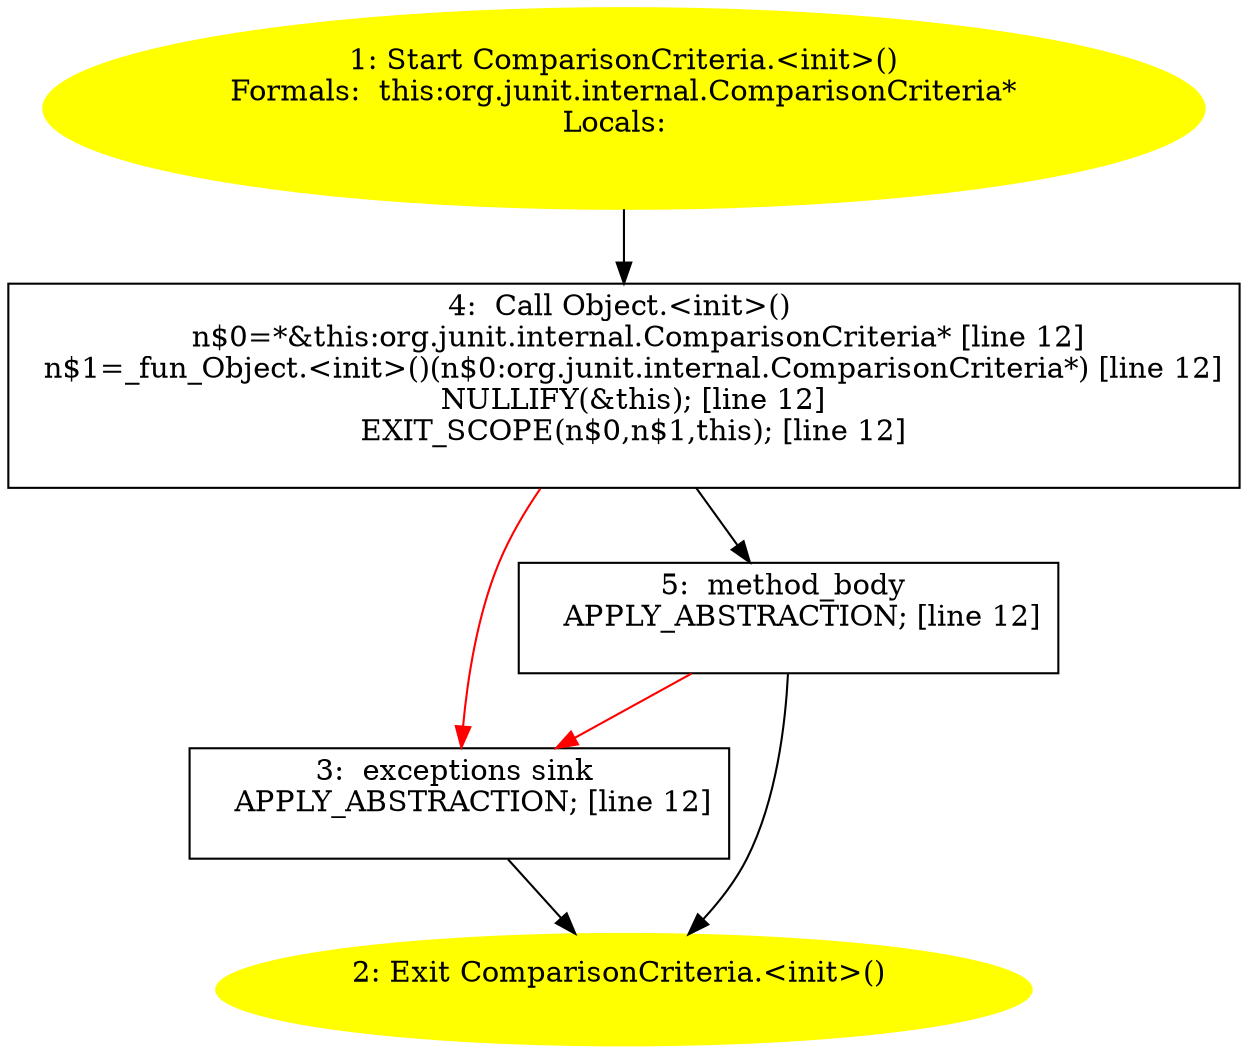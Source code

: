 /* @generated */
digraph cfg {
"org.junit.internal.ComparisonCriteria.<init>().293402fa5ff6444509f1780d4e4e1390_1" [label="1: Start ComparisonCriteria.<init>()\nFormals:  this:org.junit.internal.ComparisonCriteria*\nLocals:  \n  " color=yellow style=filled]
	

	 "org.junit.internal.ComparisonCriteria.<init>().293402fa5ff6444509f1780d4e4e1390_1" -> "org.junit.internal.ComparisonCriteria.<init>().293402fa5ff6444509f1780d4e4e1390_4" ;
"org.junit.internal.ComparisonCriteria.<init>().293402fa5ff6444509f1780d4e4e1390_2" [label="2: Exit ComparisonCriteria.<init>() \n  " color=yellow style=filled]
	

"org.junit.internal.ComparisonCriteria.<init>().293402fa5ff6444509f1780d4e4e1390_3" [label="3:  exceptions sink \n   APPLY_ABSTRACTION; [line 12]\n " shape="box"]
	

	 "org.junit.internal.ComparisonCriteria.<init>().293402fa5ff6444509f1780d4e4e1390_3" -> "org.junit.internal.ComparisonCriteria.<init>().293402fa5ff6444509f1780d4e4e1390_2" ;
"org.junit.internal.ComparisonCriteria.<init>().293402fa5ff6444509f1780d4e4e1390_4" [label="4:  Call Object.<init>() \n   n$0=*&this:org.junit.internal.ComparisonCriteria* [line 12]\n  n$1=_fun_Object.<init>()(n$0:org.junit.internal.ComparisonCriteria*) [line 12]\n  NULLIFY(&this); [line 12]\n  EXIT_SCOPE(n$0,n$1,this); [line 12]\n " shape="box"]
	

	 "org.junit.internal.ComparisonCriteria.<init>().293402fa5ff6444509f1780d4e4e1390_4" -> "org.junit.internal.ComparisonCriteria.<init>().293402fa5ff6444509f1780d4e4e1390_5" ;
	 "org.junit.internal.ComparisonCriteria.<init>().293402fa5ff6444509f1780d4e4e1390_4" -> "org.junit.internal.ComparisonCriteria.<init>().293402fa5ff6444509f1780d4e4e1390_3" [color="red" ];
"org.junit.internal.ComparisonCriteria.<init>().293402fa5ff6444509f1780d4e4e1390_5" [label="5:  method_body \n   APPLY_ABSTRACTION; [line 12]\n " shape="box"]
	

	 "org.junit.internal.ComparisonCriteria.<init>().293402fa5ff6444509f1780d4e4e1390_5" -> "org.junit.internal.ComparisonCriteria.<init>().293402fa5ff6444509f1780d4e4e1390_2" ;
	 "org.junit.internal.ComparisonCriteria.<init>().293402fa5ff6444509f1780d4e4e1390_5" -> "org.junit.internal.ComparisonCriteria.<init>().293402fa5ff6444509f1780d4e4e1390_3" [color="red" ];
}
